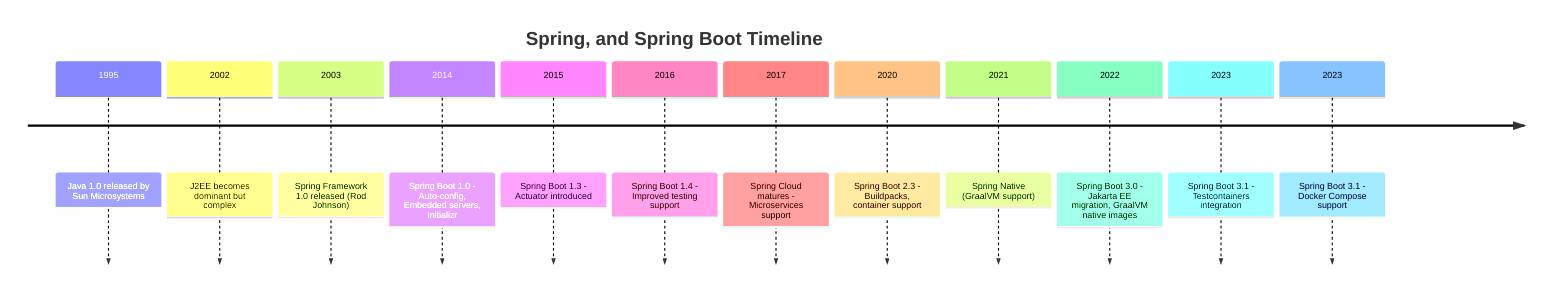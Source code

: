 timeline
    title Spring, and Spring Boot Timeline

    1995 : Java 1.0 released by Sun Microsystems
    2002 : J2EE becomes dominant but complex
    2003 : Spring Framework 1.0 released (Rod Johnson)
    2014 : Spring Boot 1.0 - Auto-config, Embedded servers, Initializr
    2015 : Spring Boot 1.3 - Actuator introduced
    2016 : Spring Boot 1.4 - Improved testing support
    2017 : Spring Cloud matures - Microservices support
    2020 : Spring Boot 2.3 - Buildpacks, container support
    2021 : Spring Native (GraalVM support)
    2022 : Spring Boot 3.0 - Jakarta EE migration, GraalVM native images
    2023 : Spring Boot 3.1 - Testcontainers integration
    2023 : Spring Boot 3.1 - Docker Compose support
